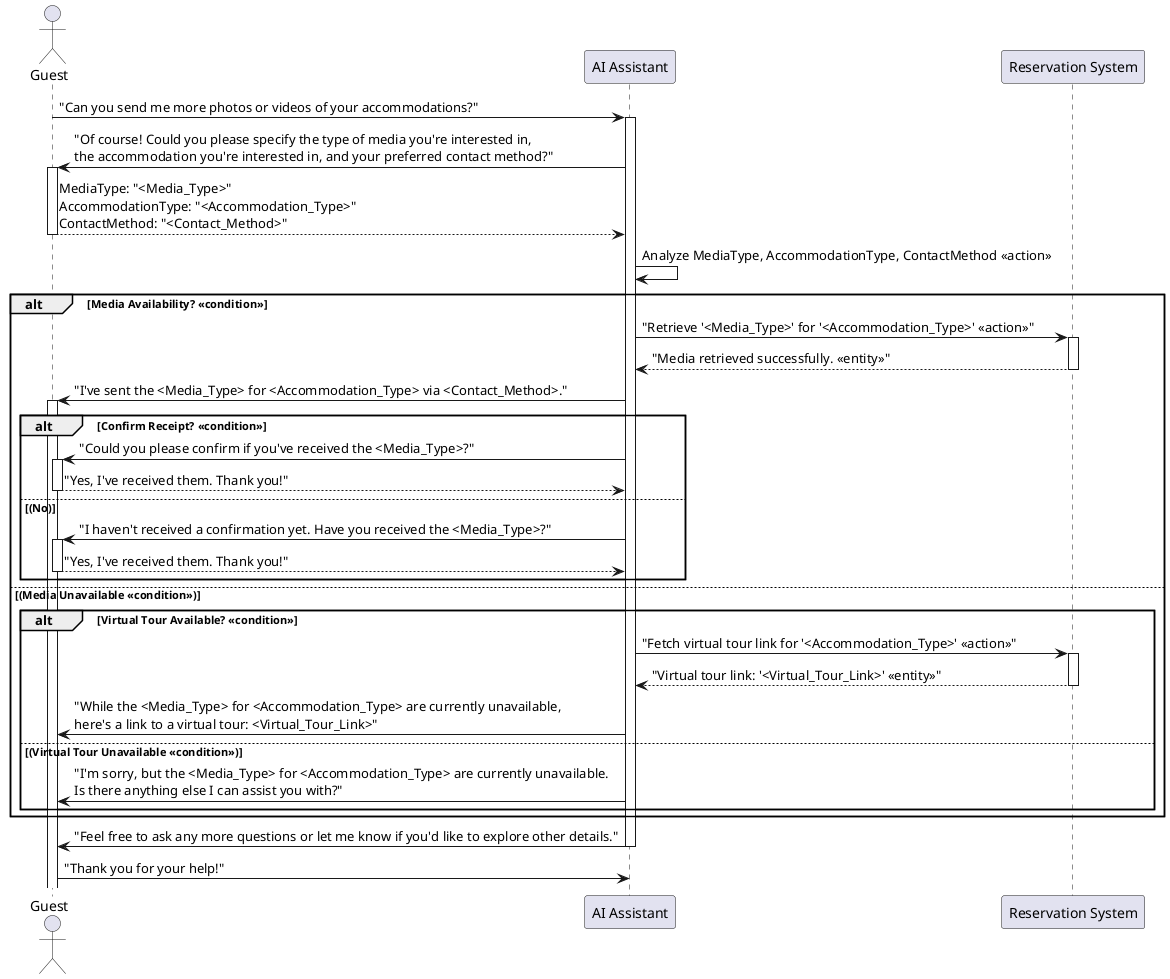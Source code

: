 @startuml
' Define participants
actor Guest
participant "AI Assistant" as Assistant
participant "Reservation System" as System

' Start of the interaction
Guest -> Assistant: "Can you send me more photos or videos of your accommodations?"
activate Assistant

' Action: Collect MediaType, AccommodationType, ContactMethod
Assistant -> Guest: "Of course! Could you please specify the type of media you're interested in,\nthe accommodation you're interested in, and your preferred contact method?"
activate Guest

' Guest provides MediaType, AccommodationType, ContactMethod
Guest --> Assistant: MediaType: "<Media_Type>"\nAccommodationType: "<Accommodation_Type>"\nContactMethod: "<Contact_Method>"
deactivate Guest

' Action: Analyze Information
Assistant -> Assistant: Analyze MediaType, AccommodationType, ContactMethod <<action>>

' Condition: Media Availability
alt Media Availability? <<condition>>
    ' Action: Send Requested Media
    Assistant -> System: "Retrieve '<Media_Type>' for '<Accommodation_Type>' <<action>>"
    activate System
    System --> Assistant: "Media retrieved successfully. <<entity>>"
    deactivate System
    
    Assistant -> Guest: "I've sent the <Media_Type> for <Accommodation_Type> via <Contact_Method>."
    activate Guest
    
    ' Condition: Confirmation of Receipt
    alt Confirm Receipt? <<condition>>
        Assistant -> Guest: "Could you please confirm if you've received the <Media_Type>?"
        activate Guest
        
        Guest --> Assistant: "Yes, I've received them. Thank you!"
        deactivate Guest
    else (No)
        ' Action: Follow up to Confirm Receipt
        Assistant -> Guest: "I haven't received a confirmation yet. Have you received the <Media_Type>?"
        activate Guest
        
        Guest --> Assistant: "Yes, I've received them. Thank you!"
        deactivate Guest
    end alt
else (Media Unavailable <<condition>>)
    ' Condition: Virtual Tour Availability
    alt Virtual Tour Available? <<condition>>
        ' Action: Provide Virtual Tour Link
        Assistant -> System: "Fetch virtual tour link for '<Accommodation_Type>' <<action>>"
        activate System
        System --> Assistant: "Virtual tour link: '<Virtual_Tour_Link>' <<entity>>"
        deactivate System
        
        Assistant -> Guest: "While the <Media_Type> for <Accommodation_Type> are currently unavailable,\nhere's a link to a virtual tour: <Virtual_Tour_Link>"
    else (Virtual Tour Unavailable <<condition>>)
        ' Action: Inform Media Unavailability
        Assistant -> Guest: "I'm sorry, but the <Media_Type> for <Accommodation_Type> are currently unavailable.\nIs there anything else I can assist you with?"
    end alt
end alt

' Action: Encourage Further Exploration
Assistant -> Guest: "Feel free to ask any more questions or let me know if you'd like to explore other details."
deactivate Assistant

' Final State: Guest feels assisted
Guest -> Assistant: "Thank you for your help!"
@enduml


## **3. Requesting Additional Visuals or Media**

### **Guest Intent:** "Can you send me more photos or videos of your accommodations?"

**Entities:**

- **MediaType**
    - **Type:** String
    - **Purpose:** Type of media requested.
    - **Possible Values:** "Photos", "Videos", "Virtual Tour"
- **AccommodationType**
    - **Type:** String
    - **Purpose:** Specific accommodation the guest is interested in.
    - **Possible Values:** "Canopy Machan", "Starlight Machan", etc.
- **ContactMethod**
    - **Type:** String
    - **Purpose:** Preferred method to send media.
    - **Possible Values:** "Email", "WhatsApp", "SMS"

**Conditions:**

- **Media Availability**
    - **Description:** Check if requested media is available.
    - **Related Entities:** AccommodationType, MediaType
- **Contact Information Provided**
    - **Description:** Ensure the guest has provided a contact method.
    - **Related Entities:** ContactMethod

**Actions:**

- **Send Requested Media**
    - **Description:** Dispatch the requested photos or videos via the preferred method.
    - **Required Entities:** MediaType, AccommodationType, ContactMethod
- **Provide Virtual Tour Link**
    - **Description:** Offer a link to a virtual tour if available.
    - **Required Entities:** AccommodationType
- **Confirm Receipt**
    - **Description:** Ask the guest to confirm receipt of the media.
    - **Required Entities:** None

**Conversation Flow:**

1. **Guest Requests Additional Visuals**
    - Entities Collected: MediaType, AccommodationType, ContactMethod
2. **AI Checks Media Availability**
    - Action: Verify if photos/videos are available for the specified accommodation.
3. **IF** Media is available **THEN**
    - Action: Send media via the preferred contact method.
4. **ELSE**
    - Action: Offer a virtual tour link or inform the guest that media is unavailable.
5. **Final State:**
    - Guest receives additional visuals to aid in their decision-making process.

**Evidence from Transcripts:**

- *"Could you send me more pictures of the Heritage Machan? I want to see the private plunge pool."*
    
    (Imagined example based on meeting insights)
    

---
